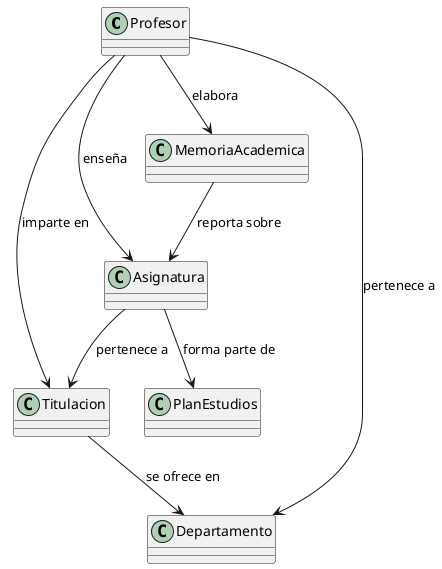 @startuml

class Profesor {
  
}

class Titulacion {

}

class Asignatura {
    
}

class MemoriaAcademica {
 
}

class Departamento {
   
}

class PlanEstudios {
}


Profesor --> Titulacion : "imparte en"
Profesor --> Asignatura : "enseña"
Asignatura --> Titulacion : "pertenece a"
MemoriaAcademica --> Asignatura : "reporta sobre"
Profesor --> MemoriaAcademica : "elabora"
Asignatura --> PlanEstudios : "forma parte de"
Profesor --> Departamento : "pertenece a"
Titulacion --> Departamento : "se ofrece en"

@enduml